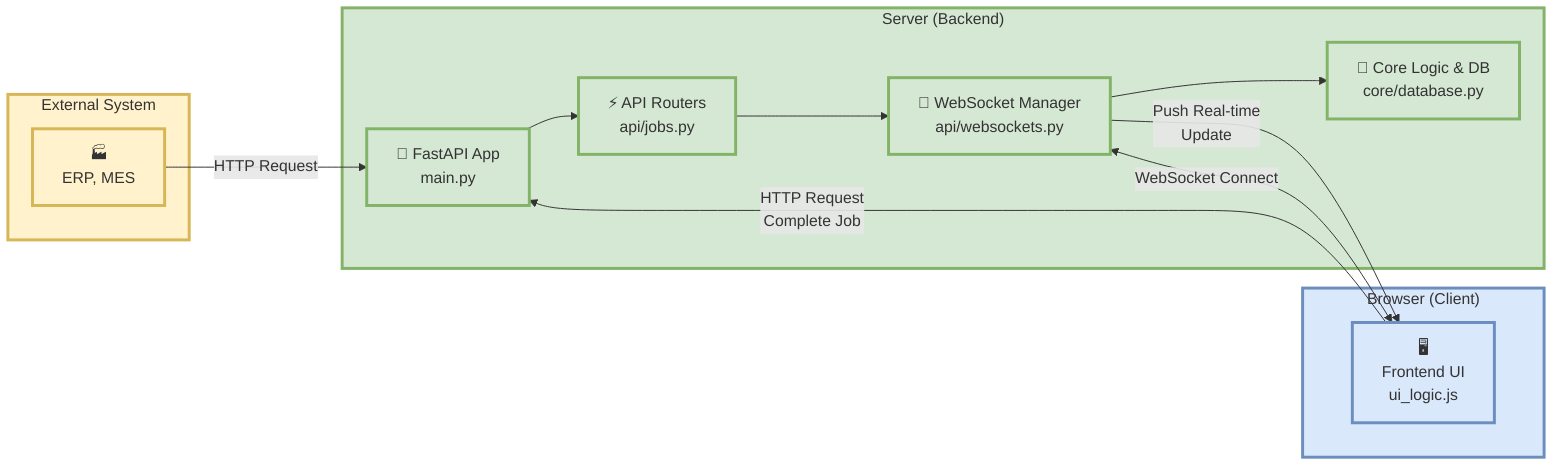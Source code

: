 flowchart LR
    subgraph EXT["External System"]
        A[🏭<br/>ERP, MES]
    end
    
    subgraph CLIENT["Browser (Client)"]
        B[🖥️<br/>Frontend UI<br/>ui_logic.js]
    end
    
    subgraph SERVER["Server (Backend)"]
        C[🚀 FastAPI App<br/>main.py]
        D[⚡ API Routers<br/>api/jobs.py]
        E[📡 WebSocket Manager<br/>api/websockets.py]
        F[🧠 Core Logic & DB<br/>core/database.py]
        
        C --> D
        D --> E  
        E --> F
    end
    
    A -->|HTTP Request| C
    B -->|HTTP Request<br/>Complete Job| C
    B <-->|WebSocket Connect| E
    E -->|Push Real-time<br/>Update| B
    
    %% Styling
    classDef external fill:#fff2cc,stroke:#d6b656,stroke-width:3px
    classDef client fill:#dae8fc,stroke:#6c8ebf,stroke-width:3px
    classDef server fill:#d5e8d4,stroke:#82b366,stroke-width:3px
    
    class EXT,A external
    class CLIENT,B client
    class SERVER,C,D,E,F server